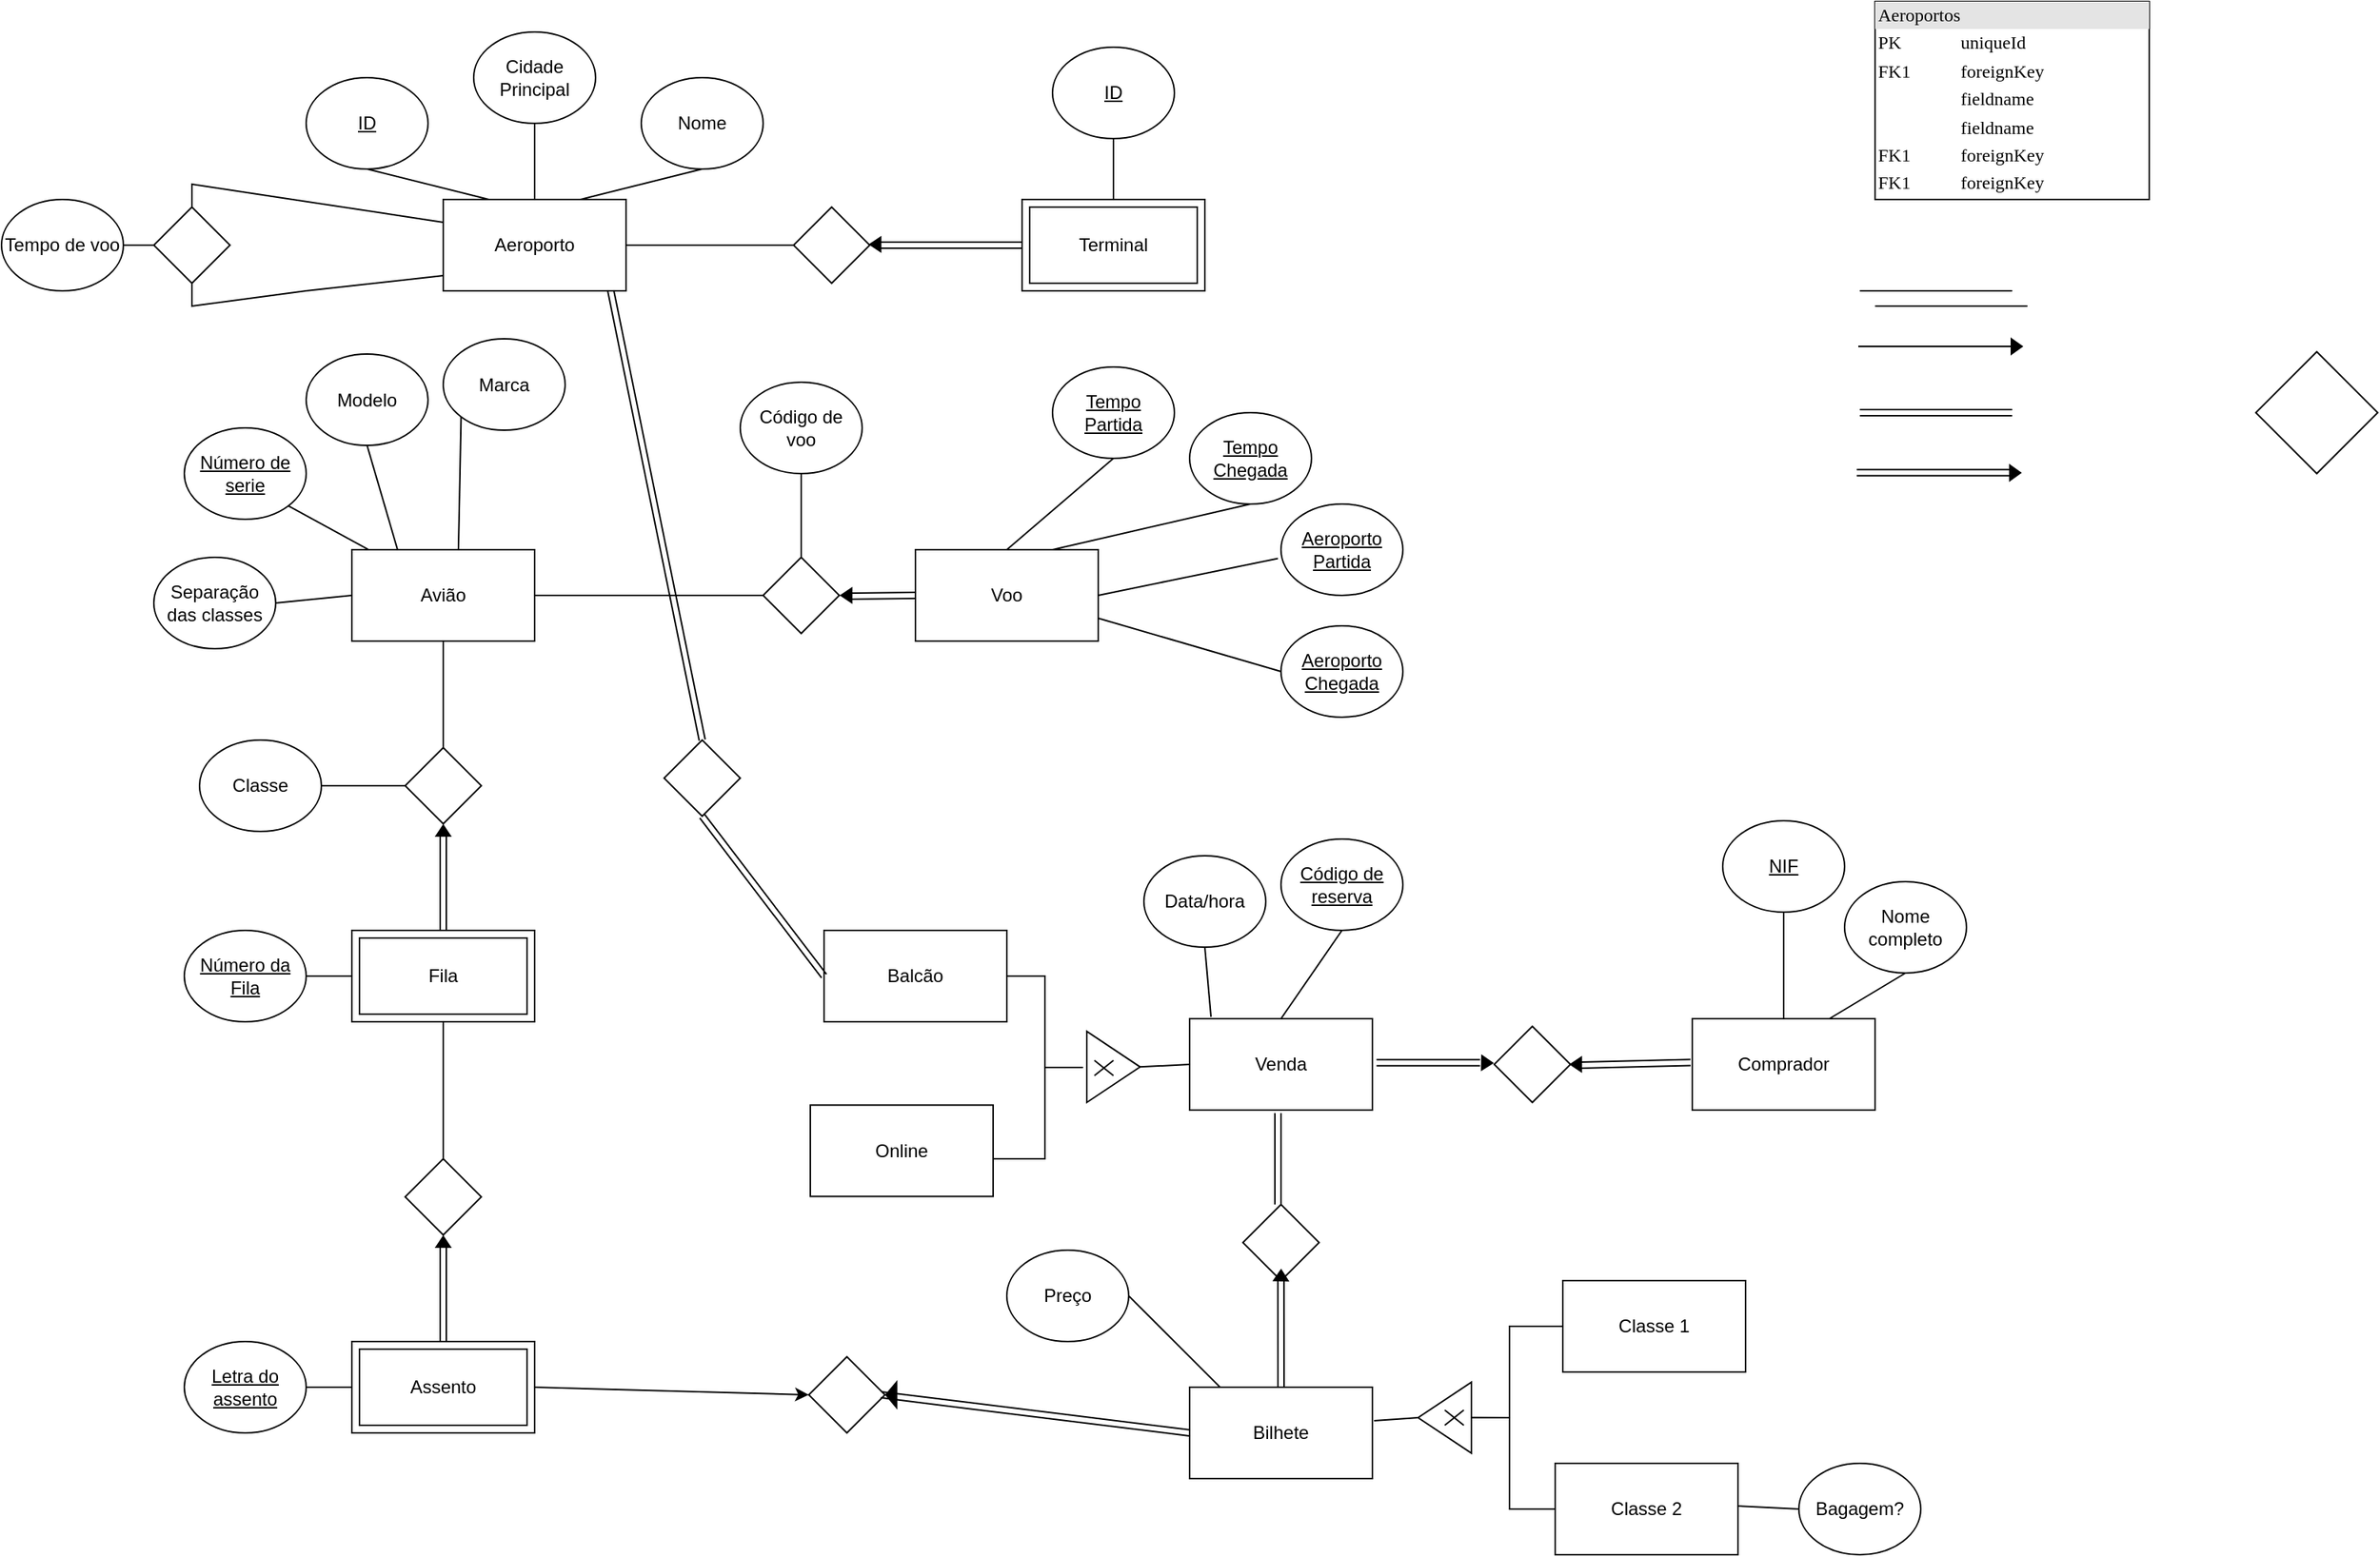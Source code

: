 <mxfile version="27.0.3">
  <diagram name="Page-1" id="2ca16b54-16f6-2749-3443-fa8db7711227">
    <mxGraphModel dx="1555" dy="247" grid="1" gridSize="10" guides="1" tooltips="1" connect="1" arrows="1" fold="1" page="1" pageScale="1" pageWidth="1100" pageHeight="850" background="none" math="0" shadow="0">
      <root>
        <mxCell id="0" />
        <mxCell id="1" parent="0" />
        <mxCell id="2ed32ef02a7f4228-2" value="&lt;div style=&quot;box-sizing: border-box; width: 100%; background: rgb(228, 228, 228); padding: 2px;&quot;&gt;Aeroportos&lt;/div&gt;&lt;table style=&quot;width: 100% ; font-size: 1em&quot; cellpadding=&quot;2&quot; cellspacing=&quot;0&quot;&gt;&lt;tbody&gt;&lt;tr&gt;&lt;td&gt;PK&lt;/td&gt;&lt;td&gt;uniqueId&lt;/td&gt;&lt;/tr&gt;&lt;tr&gt;&lt;td&gt;FK1&lt;/td&gt;&lt;td&gt;foreignKey&lt;/td&gt;&lt;/tr&gt;&lt;tr&gt;&lt;td&gt;&lt;/td&gt;&lt;td&gt;fieldname&lt;/td&gt;&lt;/tr&gt;&lt;tr&gt;&lt;td&gt;&lt;br&gt;&lt;/td&gt;&lt;td&gt;fieldname&lt;br&gt;&lt;/td&gt;&lt;/tr&gt;&lt;tr&gt;&lt;td&gt;FK1&lt;br&gt;&lt;/td&gt;&lt;td&gt;foreignKey&lt;br&gt;&lt;/td&gt;&lt;/tr&gt;&lt;tr&gt;&lt;td&gt;FK1&lt;br&gt;&lt;/td&gt;&lt;td&gt;foreignKey&lt;br&gt;&lt;/td&gt;&lt;/tr&gt;&lt;/tbody&gt;&lt;/table&gt;" style="verticalAlign=top;align=left;overflow=fill;html=1;rounded=0;shadow=0;comic=0;labelBackgroundColor=none;strokeWidth=1;fontFamily=Verdana;fontSize=12" parent="1" vertex="1">
          <mxGeometry x="1090" y="30" width="180" height="130" as="geometry" />
        </mxCell>
        <mxCell id="Xm3tBWq0qwTZGbFQvJrr-5" value="" style="endArrow=none;html=1;rounded=0;" parent="1" edge="1">
          <mxGeometry width="50" height="50" relative="1" as="geometry">
            <mxPoint x="1080" y="220" as="sourcePoint" />
            <mxPoint x="1180" y="220" as="targetPoint" />
          </mxGeometry>
        </mxCell>
        <mxCell id="Xm3tBWq0qwTZGbFQvJrr-7" value="" style="endArrow=classic;html=1;rounded=0;shape=link;" parent="1" edge="1">
          <mxGeometry width="50" height="50" relative="1" as="geometry">
            <mxPoint x="1080" y="300" as="sourcePoint" />
            <mxPoint x="1180" y="300" as="targetPoint" />
          </mxGeometry>
        </mxCell>
        <mxCell id="Xm3tBWq0qwTZGbFQvJrr-26" value="" style="group" parent="1" vertex="1" connectable="0">
          <mxGeometry x="1079" y="251.5" width="107.5" height="10" as="geometry" />
        </mxCell>
        <mxCell id="Xm3tBWq0qwTZGbFQvJrr-24" value="" style="endArrow=none;html=1;rounded=0;" parent="Xm3tBWq0qwTZGbFQvJrr-26" edge="1">
          <mxGeometry width="50" height="50" relative="1" as="geometry">
            <mxPoint y="4.94" as="sourcePoint" />
            <mxPoint x="100" y="4.94" as="targetPoint" />
          </mxGeometry>
        </mxCell>
        <mxCell id="Xm3tBWq0qwTZGbFQvJrr-25" value="" style="verticalLabelPosition=bottom;verticalAlign=top;html=1;shape=mxgraph.basic.acute_triangle;dx=0.5;rotation=90;fillColor=#000000;" parent="Xm3tBWq0qwTZGbFQvJrr-26" vertex="1">
          <mxGeometry x="99" y="1.5" width="10" height="7" as="geometry" />
        </mxCell>
        <mxCell id="Xm3tBWq0qwTZGbFQvJrr-27" value="" style="group" parent="1" vertex="1" connectable="0">
          <mxGeometry x="1078" y="334.5" width="107.5" height="10" as="geometry" />
        </mxCell>
        <mxCell id="Xm3tBWq0qwTZGbFQvJrr-9" value="" style="endArrow=classic;html=1;rounded=0;shape=link;" parent="Xm3tBWq0qwTZGbFQvJrr-27" edge="1">
          <mxGeometry width="50" height="50" relative="1" as="geometry">
            <mxPoint y="4.93" as="sourcePoint" />
            <mxPoint x="100" y="4.93" as="targetPoint" />
          </mxGeometry>
        </mxCell>
        <mxCell id="Xm3tBWq0qwTZGbFQvJrr-23" value="" style="verticalLabelPosition=bottom;verticalAlign=top;html=1;shape=mxgraph.basic.acute_triangle;dx=0.5;rotation=90;fillColor=#000000;" parent="Xm3tBWq0qwTZGbFQvJrr-27" vertex="1">
          <mxGeometry x="99" y="1.5" width="10" height="7" as="geometry" />
        </mxCell>
        <mxCell id="Xm3tBWq0qwTZGbFQvJrr-28" value="" style="rhombus;whiteSpace=wrap;html=1;strokeColor=default;align=center;verticalAlign=top;fontFamily=Helvetica;fontSize=12;fontColor=default;fillColor=#FFFFFF;" parent="1" vertex="1">
          <mxGeometry x="1340" y="260" width="80" height="80" as="geometry" />
        </mxCell>
        <mxCell id="Xm3tBWq0qwTZGbFQvJrr-31" value="" style="endArrow=none;html=1;rounded=0;" parent="1" edge="1">
          <mxGeometry width="50" height="50" relative="1" as="geometry">
            <mxPoint x="1090" y="230" as="sourcePoint" />
            <mxPoint x="1190" y="230" as="targetPoint" />
          </mxGeometry>
        </mxCell>
        <mxCell id="Xm3tBWq0qwTZGbFQvJrr-101" value="Aeroporto" style="rounded=0;whiteSpace=wrap;html=1;" parent="1" vertex="1">
          <mxGeometry x="150" y="160" width="120" height="60" as="geometry" />
        </mxCell>
        <mxCell id="Xm3tBWq0qwTZGbFQvJrr-102" value="&lt;u&gt;ID&lt;/u&gt;" style="ellipse;whiteSpace=wrap;html=1;" parent="1" vertex="1">
          <mxGeometry x="60" y="80" width="80" height="60" as="geometry" />
        </mxCell>
        <mxCell id="Xm3tBWq0qwTZGbFQvJrr-103" value="Cidade&lt;div&gt;Principal&lt;/div&gt;" style="ellipse;whiteSpace=wrap;html=1;" parent="1" vertex="1">
          <mxGeometry x="170" y="50" width="80" height="60" as="geometry" />
        </mxCell>
        <mxCell id="Xm3tBWq0qwTZGbFQvJrr-104" value="Nome" style="ellipse;whiteSpace=wrap;html=1;" parent="1" vertex="1">
          <mxGeometry x="280" y="80" width="80" height="60" as="geometry" />
        </mxCell>
        <mxCell id="Xm3tBWq0qwTZGbFQvJrr-105" value="" style="endArrow=none;html=1;rounded=0;entryX=0.25;entryY=0;entryDx=0;entryDy=0;exitX=0.5;exitY=1;exitDx=0;exitDy=0;" parent="1" source="Xm3tBWq0qwTZGbFQvJrr-102" target="Xm3tBWq0qwTZGbFQvJrr-101" edge="1">
          <mxGeometry width="50" height="50" relative="1" as="geometry">
            <mxPoint x="90" y="140" as="sourcePoint" />
            <mxPoint x="190" y="140" as="targetPoint" />
          </mxGeometry>
        </mxCell>
        <mxCell id="Xm3tBWq0qwTZGbFQvJrr-106" value="" style="endArrow=none;html=1;rounded=0;entryX=0.5;entryY=0;entryDx=0;entryDy=0;exitX=0.5;exitY=1;exitDx=0;exitDy=0;" parent="1" source="Xm3tBWq0qwTZGbFQvJrr-103" target="Xm3tBWq0qwTZGbFQvJrr-101" edge="1">
          <mxGeometry width="50" height="50" relative="1" as="geometry">
            <mxPoint x="160" y="130" as="sourcePoint" />
            <mxPoint x="260" y="130" as="targetPoint" />
          </mxGeometry>
        </mxCell>
        <mxCell id="Xm3tBWq0qwTZGbFQvJrr-107" value="" style="endArrow=none;html=1;rounded=0;entryX=0.5;entryY=1;entryDx=0;entryDy=0;exitX=0.75;exitY=0;exitDx=0;exitDy=0;" parent="1" source="Xm3tBWq0qwTZGbFQvJrr-101" target="Xm3tBWq0qwTZGbFQvJrr-104" edge="1">
          <mxGeometry width="50" height="50" relative="1" as="geometry">
            <mxPoint x="260" y="160" as="sourcePoint" />
            <mxPoint x="340" y="160" as="targetPoint" />
          </mxGeometry>
        </mxCell>
        <mxCell id="Xm3tBWq0qwTZGbFQvJrr-108" value="" style="rhombus;whiteSpace=wrap;html=1;strokeColor=default;align=center;verticalAlign=top;fontFamily=Helvetica;fontSize=12;fontColor=default;fillColor=#FFFFFF;" parent="1" vertex="1">
          <mxGeometry x="380" y="165" width="50" height="50" as="geometry" />
        </mxCell>
        <mxCell id="Xm3tBWq0qwTZGbFQvJrr-109" value="" style="endArrow=none;html=1;rounded=0;exitX=1;exitY=0.5;exitDx=0;exitDy=0;entryX=0;entryY=0.5;entryDx=0;entryDy=0;" parent="1" source="Xm3tBWq0qwTZGbFQvJrr-101" target="Xm3tBWq0qwTZGbFQvJrr-108" edge="1">
          <mxGeometry width="50" height="50" relative="1" as="geometry">
            <mxPoint x="270" y="189.66" as="sourcePoint" />
            <mxPoint x="370" y="189.66" as="targetPoint" />
          </mxGeometry>
        </mxCell>
        <mxCell id="Xm3tBWq0qwTZGbFQvJrr-110" value="" style="rounded=0;whiteSpace=wrap;html=1;" parent="1" vertex="1">
          <mxGeometry x="530" y="160" width="120" height="60" as="geometry" />
        </mxCell>
        <mxCell id="Xm3tBWq0qwTZGbFQvJrr-111" value="" style="group;strokeColor=none;rotation=-180;allowArrows=0;connectable=1;dashed=1;" parent="1" vertex="1" connectable="0">
          <mxGeometry x="430" y="185" width="100" height="10" as="geometry" />
        </mxCell>
        <mxCell id="Xm3tBWq0qwTZGbFQvJrr-112" value="" style="endArrow=classic;html=1;rounded=0;shape=link;exitX=0;exitY=0.5;exitDx=0;exitDy=0;" parent="Xm3tBWq0qwTZGbFQvJrr-111" source="Xm3tBWq0qwTZGbFQvJrr-110" edge="1">
          <mxGeometry width="50" height="50" relative="1" as="geometry">
            <mxPoint x="100" y="5" as="sourcePoint" />
            <mxPoint x="7" y="5" as="targetPoint" />
          </mxGeometry>
        </mxCell>
        <mxCell id="Xm3tBWq0qwTZGbFQvJrr-113" value="" style="verticalLabelPosition=bottom;verticalAlign=top;html=1;shape=mxgraph.basic.acute_triangle;dx=0.5;rotation=-90;fillColor=#000000;" parent="Xm3tBWq0qwTZGbFQvJrr-111" vertex="1">
          <mxGeometry x="-1" y="1" width="9.302" height="7" as="geometry" />
        </mxCell>
        <mxCell id="Xm3tBWq0qwTZGbFQvJrr-114" value="&lt;u&gt;ID&lt;/u&gt;" style="ellipse;whiteSpace=wrap;html=1;" parent="1" vertex="1">
          <mxGeometry x="550" y="60" width="80" height="60" as="geometry" />
        </mxCell>
        <mxCell id="Xm3tBWq0qwTZGbFQvJrr-115" value="" style="endArrow=none;html=1;rounded=0;entryX=0.5;entryY=0;entryDx=0;entryDy=0;exitX=0.5;exitY=1;exitDx=0;exitDy=0;" parent="1" source="Xm3tBWq0qwTZGbFQvJrr-114" target="Xm3tBWq0qwTZGbFQvJrr-110" edge="1">
          <mxGeometry width="50" height="50" relative="1" as="geometry">
            <mxPoint x="550" y="120" as="sourcePoint" />
            <mxPoint x="550" y="170" as="targetPoint" />
          </mxGeometry>
        </mxCell>
        <mxCell id="Xm3tBWq0qwTZGbFQvJrr-116" value="Avião" style="rounded=0;whiteSpace=wrap;html=1;" parent="1" vertex="1">
          <mxGeometry x="90" y="390" width="120" height="60" as="geometry" />
        </mxCell>
        <mxCell id="Xm3tBWq0qwTZGbFQvJrr-118" value="Modelo" style="ellipse;whiteSpace=wrap;html=1;" parent="1" vertex="1">
          <mxGeometry x="60" y="261.5" width="80" height="60" as="geometry" />
        </mxCell>
        <mxCell id="Xm3tBWq0qwTZGbFQvJrr-119" value="Marca" style="ellipse;whiteSpace=wrap;html=1;" parent="1" vertex="1">
          <mxGeometry x="150" y="251.5" width="80" height="60" as="geometry" />
        </mxCell>
        <mxCell id="Xm3tBWq0qwTZGbFQvJrr-120" value="&lt;u&gt;Número de serie&lt;/u&gt;" style="ellipse;whiteSpace=wrap;html=1;" parent="1" vertex="1">
          <mxGeometry x="-20" y="310" width="80" height="60" as="geometry" />
        </mxCell>
        <mxCell id="Xm3tBWq0qwTZGbFQvJrr-121" value="" style="endArrow=none;html=1;rounded=0;entryX=0.5;entryY=0;entryDx=0;entryDy=0;exitX=0.5;exitY=1;exitDx=0;exitDy=0;" parent="1" source="krPzvqMsLFsoxxaBYSxB-17" target="Xm3tBWq0qwTZGbFQvJrr-149" edge="1">
          <mxGeometry width="50" height="50" relative="1" as="geometry">
            <mxPoint x="110" y="320" as="sourcePoint" />
            <mxPoint x="149.17" y="360" as="targetPoint" />
          </mxGeometry>
        </mxCell>
        <mxCell id="Xm3tBWq0qwTZGbFQvJrr-122" value="" style="endArrow=none;html=1;rounded=0;entryX=0.25;entryY=0;entryDx=0;entryDy=0;exitX=0.5;exitY=1;exitDx=0;exitDy=0;" parent="1" source="Xm3tBWq0qwTZGbFQvJrr-118" target="Xm3tBWq0qwTZGbFQvJrr-116" edge="1">
          <mxGeometry width="50" height="50" relative="1" as="geometry">
            <mxPoint x="170" y="330" as="sourcePoint" />
            <mxPoint x="170" y="380" as="targetPoint" />
          </mxGeometry>
        </mxCell>
        <mxCell id="Xm3tBWq0qwTZGbFQvJrr-123" value="" style="endArrow=none;html=1;rounded=0;entryX=0.583;entryY=0;entryDx=0;entryDy=0;exitX=0;exitY=1;exitDx=0;exitDy=0;entryPerimeter=0;" parent="1" source="Xm3tBWq0qwTZGbFQvJrr-119" target="Xm3tBWq0qwTZGbFQvJrr-116" edge="1">
          <mxGeometry width="50" height="50" relative="1" as="geometry">
            <mxPoint x="230" y="370" as="sourcePoint" />
            <mxPoint x="230" y="420" as="targetPoint" />
          </mxGeometry>
        </mxCell>
        <mxCell id="Xm3tBWq0qwTZGbFQvJrr-124" value="" style="endArrow=none;html=1;rounded=0;entryX=0.089;entryY=-0.004;entryDx=0;entryDy=0;exitX=1;exitY=1;exitDx=0;exitDy=0;entryPerimeter=0;" parent="1" source="Xm3tBWq0qwTZGbFQvJrr-120" target="Xm3tBWq0qwTZGbFQvJrr-116" edge="1">
          <mxGeometry width="50" height="50" relative="1" as="geometry">
            <mxPoint x="160" y="340" as="sourcePoint" />
            <mxPoint x="160" y="390" as="targetPoint" />
          </mxGeometry>
        </mxCell>
        <mxCell id="Xm3tBWq0qwTZGbFQvJrr-125" value="" style="endArrow=none;html=1;rounded=0;exitX=0.5;exitY=1;exitDx=0;exitDy=0;entryX=0.5;entryY=0;entryDx=0;entryDy=0;" parent="1" source="Xm3tBWq0qwTZGbFQvJrr-116" target="Xm3tBWq0qwTZGbFQvJrr-126" edge="1">
          <mxGeometry width="50" height="50" relative="1" as="geometry">
            <mxPoint x="130" y="500" as="sourcePoint" />
            <mxPoint x="150" y="520" as="targetPoint" />
          </mxGeometry>
        </mxCell>
        <mxCell id="Xm3tBWq0qwTZGbFQvJrr-126" value="" style="rhombus;whiteSpace=wrap;html=1;strokeColor=default;align=center;verticalAlign=top;fontFamily=Helvetica;fontSize=12;fontColor=default;fillColor=#FFFFFF;" parent="1" vertex="1">
          <mxGeometry x="125" y="520" width="50" height="50" as="geometry" />
        </mxCell>
        <mxCell id="Xm3tBWq0qwTZGbFQvJrr-127" value="" style="group;strokeColor=none;rotation=-90;allowArrows=0;connectable=1;dashed=1;" parent="1" vertex="1" connectable="0">
          <mxGeometry x="100" y="616" width="100" height="10" as="geometry" />
        </mxCell>
        <mxCell id="Xm3tBWq0qwTZGbFQvJrr-128" value="" style="endArrow=classic;html=1;rounded=0;shape=link;exitX=0.5;exitY=0;exitDx=0;exitDy=0;" parent="Xm3tBWq0qwTZGbFQvJrr-127" source="Xm3tBWq0qwTZGbFQvJrr-131" edge="1">
          <mxGeometry width="50" height="50" relative="1" as="geometry">
            <mxPoint x="50.0" y="55" as="sourcePoint" />
            <mxPoint x="50.0" y="-38" as="targetPoint" />
          </mxGeometry>
        </mxCell>
        <mxCell id="Xm3tBWq0qwTZGbFQvJrr-129" value="" style="verticalLabelPosition=bottom;verticalAlign=top;html=1;shape=mxgraph.basic.acute_triangle;dx=0.5;rotation=0;fillColor=#000000;" parent="Xm3tBWq0qwTZGbFQvJrr-127" vertex="1">
          <mxGeometry x="45.35" y="-45" width="9.302" height="7" as="geometry" />
        </mxCell>
        <mxCell id="Xm3tBWq0qwTZGbFQvJrr-130" value="" style="group" parent="1" vertex="1" connectable="0">
          <mxGeometry x="90" y="640" width="120" height="60" as="geometry" />
        </mxCell>
        <mxCell id="Xm3tBWq0qwTZGbFQvJrr-131" value="" style="rounded=0;whiteSpace=wrap;html=1;" parent="Xm3tBWq0qwTZGbFQvJrr-130" vertex="1">
          <mxGeometry width="120" height="60" as="geometry" />
        </mxCell>
        <mxCell id="Xm3tBWq0qwTZGbFQvJrr-132" value="Fila" style="rounded=0;whiteSpace=wrap;html=1;" parent="Xm3tBWq0qwTZGbFQvJrr-130" vertex="1">
          <mxGeometry x="5" y="5" width="110" height="50" as="geometry" />
        </mxCell>
        <mxCell id="Xm3tBWq0qwTZGbFQvJrr-133" value="" style="rhombus;whiteSpace=wrap;html=1;strokeColor=default;align=center;verticalAlign=top;fontFamily=Helvetica;fontSize=12;fontColor=default;fillColor=#FFFFFF;" parent="1" vertex="1">
          <mxGeometry x="125" y="790" width="50" height="50" as="geometry" />
        </mxCell>
        <mxCell id="Xm3tBWq0qwTZGbFQvJrr-134" value="" style="group;strokeColor=none;rotation=-90;allowArrows=0;connectable=1;dashed=1;" parent="1" vertex="1" connectable="0">
          <mxGeometry x="100" y="886" width="100" height="10" as="geometry" />
        </mxCell>
        <mxCell id="Xm3tBWq0qwTZGbFQvJrr-135" value="" style="endArrow=classic;html=1;rounded=0;shape=link;exitX=0.5;exitY=0;exitDx=0;exitDy=0;" parent="Xm3tBWq0qwTZGbFQvJrr-134" source="Xm3tBWq0qwTZGbFQvJrr-138" edge="1">
          <mxGeometry width="50" height="50" relative="1" as="geometry">
            <mxPoint x="50.0" y="55" as="sourcePoint" />
            <mxPoint x="50.0" y="-38" as="targetPoint" />
          </mxGeometry>
        </mxCell>
        <mxCell id="Xm3tBWq0qwTZGbFQvJrr-136" value="" style="verticalLabelPosition=bottom;verticalAlign=top;html=1;shape=mxgraph.basic.acute_triangle;dx=0.5;rotation=0;fillColor=#000000;" parent="Xm3tBWq0qwTZGbFQvJrr-134" vertex="1">
          <mxGeometry x="45.35" y="-45" width="9.302" height="7" as="geometry" />
        </mxCell>
        <mxCell id="Xm3tBWq0qwTZGbFQvJrr-137" value="" style="group" parent="1" vertex="1" connectable="0">
          <mxGeometry x="90" y="910" width="120" height="60" as="geometry" />
        </mxCell>
        <mxCell id="Xm3tBWq0qwTZGbFQvJrr-138" value="" style="rounded=0;whiteSpace=wrap;html=1;" parent="Xm3tBWq0qwTZGbFQvJrr-137" vertex="1">
          <mxGeometry width="120" height="60" as="geometry" />
        </mxCell>
        <mxCell id="Xm3tBWq0qwTZGbFQvJrr-139" value="Assento" style="rounded=0;whiteSpace=wrap;html=1;" parent="Xm3tBWq0qwTZGbFQvJrr-137" vertex="1">
          <mxGeometry x="5" y="5" width="110" height="50" as="geometry" />
        </mxCell>
        <mxCell id="Xm3tBWq0qwTZGbFQvJrr-140" value="" style="endArrow=none;html=1;rounded=0;exitX=0.5;exitY=1;exitDx=0;exitDy=0;entryX=0.5;entryY=0;entryDx=0;entryDy=0;" parent="1" source="Xm3tBWq0qwTZGbFQvJrr-131" target="Xm3tBWq0qwTZGbFQvJrr-133" edge="1">
          <mxGeometry width="50" height="50" relative="1" as="geometry">
            <mxPoint x="130" y="710" as="sourcePoint" />
            <mxPoint x="130" y="780" as="targetPoint" />
          </mxGeometry>
        </mxCell>
        <mxCell id="Xm3tBWq0qwTZGbFQvJrr-149" value="" style="rhombus;whiteSpace=wrap;html=1;strokeColor=default;align=center;verticalAlign=top;fontFamily=Helvetica;fontSize=12;fontColor=default;fillColor=#FFFFFF;" parent="1" vertex="1">
          <mxGeometry x="360" y="395" width="50" height="50" as="geometry" />
        </mxCell>
        <mxCell id="Xm3tBWq0qwTZGbFQvJrr-150" value="" style="endArrow=none;html=1;rounded=0;exitX=1;exitY=0.5;exitDx=0;exitDy=0;entryX=0;entryY=0.5;entryDx=0;entryDy=0;" parent="1" source="Xm3tBWq0qwTZGbFQvJrr-116" target="Xm3tBWq0qwTZGbFQvJrr-149" edge="1">
          <mxGeometry width="50" height="50" relative="1" as="geometry">
            <mxPoint x="220" y="450" as="sourcePoint" />
            <mxPoint x="330" y="450" as="targetPoint" />
          </mxGeometry>
        </mxCell>
        <mxCell id="Xm3tBWq0qwTZGbFQvJrr-151" value="" style="group;strokeColor=none;rotation=-180;allowArrows=0;connectable=1;dashed=1;" parent="1" vertex="1" connectable="0">
          <mxGeometry x="411" y="415.5" width="100" height="10" as="geometry" />
        </mxCell>
        <mxCell id="Xm3tBWq0qwTZGbFQvJrr-152" value="" style="endArrow=classic;html=1;rounded=0;shape=link;exitX=0;exitY=0.5;exitDx=0;exitDy=0;" parent="Xm3tBWq0qwTZGbFQvJrr-151" source="Xm3tBWq0qwTZGbFQvJrr-155" edge="1">
          <mxGeometry width="50" height="50" relative="1" as="geometry">
            <mxPoint x="100" y="5" as="sourcePoint" />
            <mxPoint x="7" y="5" as="targetPoint" />
          </mxGeometry>
        </mxCell>
        <mxCell id="Xm3tBWq0qwTZGbFQvJrr-153" value="" style="verticalLabelPosition=bottom;verticalAlign=top;html=1;shape=mxgraph.basic.acute_triangle;dx=0.5;rotation=-90;fillColor=#000000;" parent="Xm3tBWq0qwTZGbFQvJrr-151" vertex="1">
          <mxGeometry x="-1" y="1" width="9.302" height="7" as="geometry" />
        </mxCell>
        <mxCell id="Xm3tBWq0qwTZGbFQvJrr-154" value="" style="group" parent="1" vertex="1" connectable="0">
          <mxGeometry x="460" y="390" width="120" height="60" as="geometry" />
        </mxCell>
        <mxCell id="Xm3tBWq0qwTZGbFQvJrr-155" value="Voo" style="rounded=0;whiteSpace=wrap;html=1;" parent="Xm3tBWq0qwTZGbFQvJrr-154" vertex="1">
          <mxGeometry width="120" height="60" as="geometry" />
        </mxCell>
        <mxCell id="Xm3tBWq0qwTZGbFQvJrr-157" value="&lt;u&gt;Tempo&lt;/u&gt;&lt;div&gt;&lt;u&gt;Partida&lt;/u&gt;&lt;/div&gt;" style="ellipse;whiteSpace=wrap;html=1;" parent="1" vertex="1">
          <mxGeometry x="550" y="270" width="80" height="60" as="geometry" />
        </mxCell>
        <mxCell id="Xm3tBWq0qwTZGbFQvJrr-158" value="&lt;u&gt;Tempo&lt;/u&gt;&lt;div&gt;&lt;u&gt;Chegada&lt;/u&gt;&lt;/div&gt;" style="ellipse;whiteSpace=wrap;html=1;" parent="1" vertex="1">
          <mxGeometry x="640" y="300" width="80" height="60" as="geometry" />
        </mxCell>
        <mxCell id="Xm3tBWq0qwTZGbFQvJrr-160" value="" style="endArrow=none;html=1;rounded=0;entryX=0.5;entryY=1;entryDx=0;entryDy=0;exitX=0.5;exitY=0;exitDx=0;exitDy=0;" parent="1" source="Xm3tBWq0qwTZGbFQvJrr-155" target="Xm3tBWq0qwTZGbFQvJrr-157" edge="1">
          <mxGeometry width="50" height="50" relative="1" as="geometry">
            <mxPoint x="540" y="370" as="sourcePoint" />
            <mxPoint x="620" y="350" as="targetPoint" />
          </mxGeometry>
        </mxCell>
        <mxCell id="Xm3tBWq0qwTZGbFQvJrr-161" value="" style="endArrow=none;html=1;rounded=0;entryX=0.5;entryY=1;entryDx=0;entryDy=0;exitX=0.75;exitY=0;exitDx=0;exitDy=0;" parent="1" source="Xm3tBWq0qwTZGbFQvJrr-155" target="Xm3tBWq0qwTZGbFQvJrr-158" edge="1">
          <mxGeometry width="50" height="50" relative="1" as="geometry">
            <mxPoint x="670" y="425.5" as="sourcePoint" />
            <mxPoint x="670" y="365.5" as="targetPoint" />
          </mxGeometry>
        </mxCell>
        <mxCell id="krPzvqMsLFsoxxaBYSxB-1" value="&lt;u&gt;Número da Fila&lt;/u&gt;" style="ellipse;whiteSpace=wrap;html=1;" vertex="1" parent="1">
          <mxGeometry x="-20" y="640" width="80" height="60" as="geometry" />
        </mxCell>
        <mxCell id="krPzvqMsLFsoxxaBYSxB-3" value="" style="endArrow=none;html=1;rounded=0;exitX=1;exitY=0.5;exitDx=0;exitDy=0;entryX=0;entryY=0.5;entryDx=0;entryDy=0;" edge="1" parent="1" source="krPzvqMsLFsoxxaBYSxB-1" target="Xm3tBWq0qwTZGbFQvJrr-131">
          <mxGeometry width="50" height="50" relative="1" as="geometry">
            <mxPoint x="300" y="500" as="sourcePoint" />
            <mxPoint x="350" y="450" as="targetPoint" />
          </mxGeometry>
        </mxCell>
        <mxCell id="krPzvqMsLFsoxxaBYSxB-4" value="&lt;u&gt;Letra do assento&lt;/u&gt;" style="ellipse;whiteSpace=wrap;html=1;" vertex="1" parent="1">
          <mxGeometry x="-20" y="910" width="80" height="60" as="geometry" />
        </mxCell>
        <mxCell id="krPzvqMsLFsoxxaBYSxB-5" value="" style="endArrow=none;html=1;rounded=0;exitX=1;exitY=0.5;exitDx=0;exitDy=0;entryX=0;entryY=0.5;entryDx=0;entryDy=0;" edge="1" parent="1" source="krPzvqMsLFsoxxaBYSxB-4">
          <mxGeometry width="50" height="50" relative="1" as="geometry">
            <mxPoint x="300" y="770" as="sourcePoint" />
            <mxPoint x="90" y="940" as="targetPoint" />
          </mxGeometry>
        </mxCell>
        <mxCell id="krPzvqMsLFsoxxaBYSxB-6" value="&lt;u&gt;Aeroporto Chegada&lt;/u&gt;" style="ellipse;whiteSpace=wrap;html=1;" vertex="1" parent="1">
          <mxGeometry x="700" y="440" width="80" height="60" as="geometry" />
        </mxCell>
        <mxCell id="krPzvqMsLFsoxxaBYSxB-7" value="&lt;u&gt;Aeroporto Partida&lt;/u&gt;" style="ellipse;whiteSpace=wrap;html=1;" vertex="1" parent="1">
          <mxGeometry x="700" y="360" width="80" height="60" as="geometry" />
        </mxCell>
        <mxCell id="krPzvqMsLFsoxxaBYSxB-8" value="" style="endArrow=none;html=1;rounded=0;entryX=0;entryY=0.5;entryDx=0;entryDy=0;exitX=1;exitY=0.75;exitDx=0;exitDy=0;" edge="1" parent="1" target="krPzvqMsLFsoxxaBYSxB-6" source="Xm3tBWq0qwTZGbFQvJrr-155">
          <mxGeometry width="50" height="50" relative="1" as="geometry">
            <mxPoint x="551" y="605" as="sourcePoint" />
            <mxPoint x="581" y="565" as="targetPoint" />
          </mxGeometry>
        </mxCell>
        <mxCell id="krPzvqMsLFsoxxaBYSxB-9" value="" style="endArrow=none;html=1;rounded=0;entryX=-0.025;entryY=0.595;entryDx=0;entryDy=0;exitX=1;exitY=0.5;exitDx=0;exitDy=0;entryPerimeter=0;" edge="1" parent="1" target="krPzvqMsLFsoxxaBYSxB-7" source="Xm3tBWq0qwTZGbFQvJrr-155">
          <mxGeometry width="50" height="50" relative="1" as="geometry">
            <mxPoint x="581" y="605" as="sourcePoint" />
            <mxPoint x="631" y="580.5" as="targetPoint" />
          </mxGeometry>
        </mxCell>
        <mxCell id="krPzvqMsLFsoxxaBYSxB-10" value="" style="rhombus;whiteSpace=wrap;html=1;strokeColor=default;align=center;verticalAlign=top;fontFamily=Helvetica;fontSize=12;fontColor=default;fillColor=#FFFFFF;" vertex="1" parent="1">
          <mxGeometry x="-40" y="165" width="50" height="50" as="geometry" />
        </mxCell>
        <mxCell id="krPzvqMsLFsoxxaBYSxB-12" value="" style="endArrow=none;html=1;rounded=0;exitX=0.5;exitY=1;exitDx=0;exitDy=0;" edge="1" parent="1" source="krPzvqMsLFsoxxaBYSxB-10">
          <mxGeometry width="50" height="50" relative="1" as="geometry">
            <mxPoint x="220" y="310" as="sourcePoint" />
            <mxPoint x="150" y="210" as="targetPoint" />
            <Array as="points">
              <mxPoint x="-15" y="230" />
              <mxPoint x="60" y="220" />
            </Array>
          </mxGeometry>
        </mxCell>
        <mxCell id="krPzvqMsLFsoxxaBYSxB-13" value="" style="endArrow=none;html=1;rounded=0;exitX=0.5;exitY=0;exitDx=0;exitDy=0;entryX=0;entryY=0.25;entryDx=0;entryDy=0;" edge="1" parent="1" source="krPzvqMsLFsoxxaBYSxB-10" target="Xm3tBWq0qwTZGbFQvJrr-101">
          <mxGeometry width="50" height="50" relative="1" as="geometry">
            <mxPoint x="220" y="310" as="sourcePoint" />
            <mxPoint x="270" y="260" as="targetPoint" />
            <Array as="points">
              <mxPoint x="-15" y="150" />
            </Array>
          </mxGeometry>
        </mxCell>
        <mxCell id="krPzvqMsLFsoxxaBYSxB-14" value="" style="endArrow=none;html=1;rounded=0;entryX=0;entryY=0.5;entryDx=0;entryDy=0;" edge="1" parent="1" target="krPzvqMsLFsoxxaBYSxB-10">
          <mxGeometry width="50" height="50" relative="1" as="geometry">
            <mxPoint x="-60" y="190" as="sourcePoint" />
            <mxPoint x="270" y="260" as="targetPoint" />
          </mxGeometry>
        </mxCell>
        <mxCell id="krPzvqMsLFsoxxaBYSxB-15" value="Tempo de voo" style="ellipse;whiteSpace=wrap;html=1;" vertex="1" parent="1">
          <mxGeometry x="-140" y="160" width="80" height="60" as="geometry" />
        </mxCell>
        <mxCell id="krPzvqMsLFsoxxaBYSxB-16" value="Terminal" style="rounded=0;whiteSpace=wrap;html=1;" vertex="1" parent="1">
          <mxGeometry x="535" y="165" width="110" height="50" as="geometry" />
        </mxCell>
        <mxCell id="krPzvqMsLFsoxxaBYSxB-17" value="Código de&lt;div&gt;voo&lt;/div&gt;" style="ellipse;whiteSpace=wrap;html=1;" vertex="1" parent="1">
          <mxGeometry x="345" y="280" width="80" height="60" as="geometry" />
        </mxCell>
        <mxCell id="krPzvqMsLFsoxxaBYSxB-19" value="" style="group" vertex="1" connectable="0" parent="1">
          <mxGeometry x="640" y="698" width="120" height="60" as="geometry" />
        </mxCell>
        <mxCell id="krPzvqMsLFsoxxaBYSxB-20" value="Venda" style="rounded=0;whiteSpace=wrap;html=1;" vertex="1" parent="krPzvqMsLFsoxxaBYSxB-19">
          <mxGeometry width="120" height="60" as="geometry" />
        </mxCell>
        <mxCell id="krPzvqMsLFsoxxaBYSxB-22" value="&lt;u&gt;Código de reserva&lt;/u&gt;" style="ellipse;whiteSpace=wrap;html=1;" vertex="1" parent="1">
          <mxGeometry x="700" y="580" width="80" height="60" as="geometry" />
        </mxCell>
        <mxCell id="krPzvqMsLFsoxxaBYSxB-23" value="Data/hora" style="ellipse;whiteSpace=wrap;html=1;" vertex="1" parent="1">
          <mxGeometry x="610" y="591" width="80" height="60" as="geometry" />
        </mxCell>
        <mxCell id="krPzvqMsLFsoxxaBYSxB-24" value="" style="endArrow=none;html=1;rounded=0;entryX=0.5;entryY=1;entryDx=0;entryDy=0;exitX=0.5;exitY=0;exitDx=0;exitDy=0;" edge="1" parent="1" source="krPzvqMsLFsoxxaBYSxB-20" target="krPzvqMsLFsoxxaBYSxB-22">
          <mxGeometry width="50" height="50" relative="1" as="geometry">
            <mxPoint x="650" y="678" as="sourcePoint" />
            <mxPoint x="730" y="658" as="targetPoint" />
          </mxGeometry>
        </mxCell>
        <mxCell id="krPzvqMsLFsoxxaBYSxB-25" value="" style="endArrow=none;html=1;rounded=0;entryX=0.5;entryY=1;entryDx=0;entryDy=0;exitX=0.117;exitY=-0.02;exitDx=0;exitDy=0;exitPerimeter=0;" edge="1" parent="1" source="krPzvqMsLFsoxxaBYSxB-20" target="krPzvqMsLFsoxxaBYSxB-23">
          <mxGeometry width="50" height="50" relative="1" as="geometry">
            <mxPoint x="780" y="733.5" as="sourcePoint" />
            <mxPoint x="780" y="673.5" as="targetPoint" />
          </mxGeometry>
        </mxCell>
        <mxCell id="krPzvqMsLFsoxxaBYSxB-40" value="" style="group" vertex="1" connectable="0" parent="1">
          <mxGeometry x="970" y="698" width="120" height="60" as="geometry" />
        </mxCell>
        <mxCell id="krPzvqMsLFsoxxaBYSxB-41" value="Comprador" style="rounded=0;whiteSpace=wrap;html=1;" vertex="1" parent="krPzvqMsLFsoxxaBYSxB-40">
          <mxGeometry width="120" height="60" as="geometry" />
        </mxCell>
        <mxCell id="krPzvqMsLFsoxxaBYSxB-42" value="&lt;u&gt;NIF&lt;/u&gt;" style="ellipse;whiteSpace=wrap;html=1;" vertex="1" parent="1">
          <mxGeometry x="990" y="568" width="80" height="60" as="geometry" />
        </mxCell>
        <mxCell id="krPzvqMsLFsoxxaBYSxB-43" value="Nome completo" style="ellipse;whiteSpace=wrap;html=1;" vertex="1" parent="1">
          <mxGeometry x="1070" y="608" width="80" height="60" as="geometry" />
        </mxCell>
        <mxCell id="krPzvqMsLFsoxxaBYSxB-44" value="" style="endArrow=none;html=1;rounded=0;entryX=0.5;entryY=1;entryDx=0;entryDy=0;exitX=0.5;exitY=0;exitDx=0;exitDy=0;" edge="1" parent="1" source="krPzvqMsLFsoxxaBYSxB-41" target="krPzvqMsLFsoxxaBYSxB-42">
          <mxGeometry width="50" height="50" relative="1" as="geometry">
            <mxPoint x="960" y="678" as="sourcePoint" />
            <mxPoint x="1040" y="658" as="targetPoint" />
          </mxGeometry>
        </mxCell>
        <mxCell id="krPzvqMsLFsoxxaBYSxB-45" value="" style="endArrow=none;html=1;rounded=0;entryX=0.5;entryY=1;entryDx=0;entryDy=0;exitX=0.75;exitY=0;exitDx=0;exitDy=0;" edge="1" parent="1" source="krPzvqMsLFsoxxaBYSxB-41" target="krPzvqMsLFsoxxaBYSxB-43">
          <mxGeometry width="50" height="50" relative="1" as="geometry">
            <mxPoint x="1090" y="733.5" as="sourcePoint" />
            <mxPoint x="1090" y="673.5" as="targetPoint" />
          </mxGeometry>
        </mxCell>
        <mxCell id="krPzvqMsLFsoxxaBYSxB-46" value="" style="rhombus;whiteSpace=wrap;html=1;strokeColor=default;align=center;verticalAlign=top;fontFamily=Helvetica;fontSize=12;fontColor=default;fillColor=#FFFFFF;" vertex="1" parent="1">
          <mxGeometry x="840" y="703" width="50" height="50" as="geometry" />
        </mxCell>
        <mxCell id="krPzvqMsLFsoxxaBYSxB-48" value="" style="group;strokeColor=none;rotation=-180;allowArrows=0;connectable=1;dashed=1;" vertex="1" connectable="0" parent="1">
          <mxGeometry x="890" y="723.5" width="100" height="10" as="geometry" />
        </mxCell>
        <mxCell id="krPzvqMsLFsoxxaBYSxB-49" value="" style="endArrow=classic;html=1;rounded=0;shape=link;exitX=0.211;exitY=0.674;exitDx=0;exitDy=0;exitPerimeter=0;" edge="1" parent="krPzvqMsLFsoxxaBYSxB-48" source="krPzvqMsLFsoxxaBYSxB-48">
          <mxGeometry width="50" height="50" relative="1" as="geometry">
            <mxPoint x="80" y="6.5" as="sourcePoint" />
            <mxPoint x="7" y="5" as="targetPoint" />
          </mxGeometry>
        </mxCell>
        <mxCell id="krPzvqMsLFsoxxaBYSxB-50" value="" style="verticalLabelPosition=bottom;verticalAlign=top;html=1;shape=mxgraph.basic.acute_triangle;dx=0.5;rotation=-90;fillColor=#000000;" vertex="1" parent="krPzvqMsLFsoxxaBYSxB-48">
          <mxGeometry x="-1" y="1" width="9.302" height="7" as="geometry" />
        </mxCell>
        <mxCell id="krPzvqMsLFsoxxaBYSxB-51" value="" style="endArrow=classic;html=1;rounded=0;shape=link;" edge="1" parent="1">
          <mxGeometry width="50" height="50" relative="1" as="geometry">
            <mxPoint x="762.7" y="726.86" as="sourcePoint" />
            <mxPoint x="830.7" y="726.86" as="targetPoint" />
          </mxGeometry>
        </mxCell>
        <mxCell id="krPzvqMsLFsoxxaBYSxB-52" value="" style="verticalLabelPosition=bottom;verticalAlign=top;html=1;shape=mxgraph.basic.acute_triangle;dx=0.5;rotation=91;fillColor=#000000;" vertex="1" parent="1">
          <mxGeometry x="830.7" y="723.5" width="9.302" height="7" as="geometry" />
        </mxCell>
        <mxCell id="krPzvqMsLFsoxxaBYSxB-53" value="" style="group" vertex="1" connectable="0" parent="1">
          <mxGeometry x="640" y="940" width="120" height="60" as="geometry" />
        </mxCell>
        <mxCell id="krPzvqMsLFsoxxaBYSxB-54" value="Bilhete" style="rounded=0;whiteSpace=wrap;html=1;" vertex="1" parent="krPzvqMsLFsoxxaBYSxB-53">
          <mxGeometry width="120" height="60" as="geometry" />
        </mxCell>
        <mxCell id="krPzvqMsLFsoxxaBYSxB-56" value="Preço" style="ellipse;whiteSpace=wrap;html=1;" vertex="1" parent="1">
          <mxGeometry x="520" y="850" width="80" height="60" as="geometry" />
        </mxCell>
        <mxCell id="krPzvqMsLFsoxxaBYSxB-59" value="" style="endArrow=none;html=1;rounded=0;entryX=1;entryY=0.5;entryDx=0;entryDy=0;exitX=0;exitY=0.5;exitDx=0;exitDy=0;" edge="1" parent="1" target="krPzvqMsLFsoxxaBYSxB-56">
          <mxGeometry width="50" height="50" relative="1" as="geometry">
            <mxPoint x="660" y="940" as="sourcePoint" />
            <mxPoint x="622.0" y="856.36" as="targetPoint" />
          </mxGeometry>
        </mxCell>
        <mxCell id="krPzvqMsLFsoxxaBYSxB-60" value="" style="rhombus;whiteSpace=wrap;html=1;strokeColor=default;align=center;verticalAlign=top;fontFamily=Helvetica;fontSize=12;fontColor=default;fillColor=#FFFFFF;" vertex="1" parent="1">
          <mxGeometry x="675" y="820" width="50" height="50" as="geometry" />
        </mxCell>
        <mxCell id="krPzvqMsLFsoxxaBYSxB-64" value="" style="group;direction=west;rotation=90;" vertex="1" connectable="0" parent="1">
          <mxGeometry x="660" y="779.998" width="76.232" height="9.423" as="geometry" />
        </mxCell>
        <mxCell id="krPzvqMsLFsoxxaBYSxB-62" value="" style="endArrow=classic;html=1;rounded=0;shape=link;" edge="1" parent="krPzvqMsLFsoxxaBYSxB-64">
          <mxGeometry width="50" height="50" relative="1" as="geometry">
            <mxPoint x="38" y="-19.998" as="sourcePoint" />
            <mxPoint x="38" y="40.002" as="targetPoint" />
          </mxGeometry>
        </mxCell>
        <mxCell id="krPzvqMsLFsoxxaBYSxB-65" value="" style="endArrow=classic;html=1;rounded=0;shape=link;entryX=0.5;entryY=1;entryDx=0;entryDy=0;" edge="1" parent="1" source="krPzvqMsLFsoxxaBYSxB-92" target="krPzvqMsLFsoxxaBYSxB-60">
          <mxGeometry width="50" height="50" relative="1" as="geometry">
            <mxPoint x="700" y="940" as="sourcePoint" />
            <mxPoint x="840" y="890.76" as="targetPoint" />
          </mxGeometry>
        </mxCell>
        <mxCell id="krPzvqMsLFsoxxaBYSxB-66" value="" style="group;direction=east;" vertex="1" connectable="0" parent="1">
          <mxGeometry x="790" y="936.66" width="35" height="46.67" as="geometry" />
        </mxCell>
        <mxCell id="krPzvqMsLFsoxxaBYSxB-67" value="" style="triangle;whiteSpace=wrap;html=1;rotation=-180;" vertex="1" parent="krPzvqMsLFsoxxaBYSxB-66">
          <mxGeometry y="-1.137e-13" width="35" height="46.67" as="geometry" />
        </mxCell>
        <mxCell id="krPzvqMsLFsoxxaBYSxB-68" value="" style="shape=mxgraph.sysml.x;" vertex="1" parent="krPzvqMsLFsoxxaBYSxB-66">
          <mxGeometry x="17.5" y="18.34" width="12.5" height="10" as="geometry" />
        </mxCell>
        <mxCell id="krPzvqMsLFsoxxaBYSxB-70" value="Classe 1" style="rounded=0;whiteSpace=wrap;html=1;direction=east;" vertex="1" parent="1">
          <mxGeometry x="885" y="870" width="120" height="60" as="geometry" />
        </mxCell>
        <mxCell id="krPzvqMsLFsoxxaBYSxB-71" value="Classe 2" style="rounded=0;whiteSpace=wrap;html=1;direction=east;" vertex="1" parent="1">
          <mxGeometry x="880" y="990" width="120" height="60" as="geometry" />
        </mxCell>
        <mxCell id="krPzvqMsLFsoxxaBYSxB-72" value="" style="endArrow=none;html=1;rounded=0;exitX=0;exitY=0.5;exitDx=0;exitDy=0;entryX=0;entryY=0.5;entryDx=0;entryDy=0;" edge="1" parent="1" target="krPzvqMsLFsoxxaBYSxB-70">
          <mxGeometry width="50" height="50" relative="1" as="geometry">
            <mxPoint x="825" y="959.83" as="sourcePoint" />
            <mxPoint x="850" y="860" as="targetPoint" />
            <Array as="points">
              <mxPoint x="850" y="960" />
              <mxPoint x="850" y="900" />
            </Array>
          </mxGeometry>
        </mxCell>
        <mxCell id="krPzvqMsLFsoxxaBYSxB-73" value="" style="endArrow=none;html=1;rounded=0;entryX=0;entryY=0.5;entryDx=0;entryDy=0;exitX=0;exitY=0.5;exitDx=0;exitDy=0;" edge="1" parent="1" source="krPzvqMsLFsoxxaBYSxB-67" target="krPzvqMsLFsoxxaBYSxB-71">
          <mxGeometry width="50" height="50" relative="1" as="geometry">
            <mxPoint x="825" y="960" as="sourcePoint" />
            <mxPoint x="880" y="1020" as="targetPoint" />
            <Array as="points">
              <mxPoint x="850" y="960" />
              <mxPoint x="850" y="1020" />
            </Array>
          </mxGeometry>
        </mxCell>
        <mxCell id="krPzvqMsLFsoxxaBYSxB-69" value="" style="endArrow=none;html=1;rounded=0;exitX=1.009;exitY=0.366;exitDx=0;exitDy=0;entryX=1;entryY=0.5;entryDx=0;entryDy=0;exitPerimeter=0;" edge="1" parent="1" target="krPzvqMsLFsoxxaBYSxB-67" source="krPzvqMsLFsoxxaBYSxB-54">
          <mxGeometry width="50" height="50" relative="1" as="geometry">
            <mxPoint x="755.835" y="954.165" as="sourcePoint" />
            <mxPoint x="775.835" y="1034.165" as="targetPoint" />
          </mxGeometry>
        </mxCell>
        <mxCell id="krPzvqMsLFsoxxaBYSxB-75" value="Bagagem?" style="ellipse;whiteSpace=wrap;html=1;" vertex="1" parent="1">
          <mxGeometry x="1040" y="990" width="80" height="60" as="geometry" />
        </mxCell>
        <mxCell id="krPzvqMsLFsoxxaBYSxB-76" value="" style="endArrow=none;html=1;rounded=0;entryX=0.984;entryY=0.599;entryDx=0;entryDy=0;exitX=0;exitY=0.5;exitDx=0;exitDy=0;entryPerimeter=0;" edge="1" parent="1" source="krPzvqMsLFsoxxaBYSxB-75">
          <mxGeometry width="50" height="50" relative="1" as="geometry">
            <mxPoint x="1060.5" y="1022" as="sourcePoint" />
            <mxPoint x="999.5" y="1018" as="targetPoint" />
          </mxGeometry>
        </mxCell>
        <mxCell id="krPzvqMsLFsoxxaBYSxB-77" value="" style="rhombus;whiteSpace=wrap;html=1;strokeColor=default;align=center;verticalAlign=top;fontFamily=Helvetica;fontSize=12;fontColor=default;fillColor=#FFFFFF;" vertex="1" parent="1">
          <mxGeometry x="390" y="920" width="50" height="50" as="geometry" />
        </mxCell>
        <mxCell id="krPzvqMsLFsoxxaBYSxB-80" value="" style="group;direction=west;" vertex="1" connectable="0" parent="1">
          <mxGeometry x="270" y="940" width="180" height="10" as="geometry" />
        </mxCell>
        <mxCell id="krPzvqMsLFsoxxaBYSxB-81" value="" style="endArrow=classic;html=1;rounded=0;shape=link;exitX=0;exitY=0.5;exitDx=0;exitDy=0;" edge="1" parent="krPzvqMsLFsoxxaBYSxB-80" source="krPzvqMsLFsoxxaBYSxB-54">
          <mxGeometry width="50" height="50" relative="1" as="geometry">
            <mxPoint y="4.93" as="sourcePoint" />
            <mxPoint x="167.442" y="4.93" as="targetPoint" />
          </mxGeometry>
        </mxCell>
        <mxCell id="krPzvqMsLFsoxxaBYSxB-82" value="" style="verticalLabelPosition=bottom;verticalAlign=top;html=1;shape=mxgraph.basic.acute_triangle;dx=0.5;rotation=90;fillColor=#000000;direction=west;" vertex="1" parent="krPzvqMsLFsoxxaBYSxB-80">
          <mxGeometry x="165.767" y="1.5" width="16.744" height="7" as="geometry" />
        </mxCell>
        <mxCell id="krPzvqMsLFsoxxaBYSxB-86" value="Separação das classes" style="ellipse;whiteSpace=wrap;html=1;" vertex="1" parent="1">
          <mxGeometry x="-40" y="395" width="80" height="60" as="geometry" />
        </mxCell>
        <mxCell id="krPzvqMsLFsoxxaBYSxB-87" value="" style="endArrow=none;html=1;rounded=0;entryX=0;entryY=0.5;entryDx=0;entryDy=0;exitX=1;exitY=0.5;exitDx=0;exitDy=0;" edge="1" parent="1" source="krPzvqMsLFsoxxaBYSxB-86" target="Xm3tBWq0qwTZGbFQvJrr-116">
          <mxGeometry width="50" height="50" relative="1" as="geometry">
            <mxPoint x="58" y="371" as="sourcePoint" />
            <mxPoint x="111" y="400" as="targetPoint" />
          </mxGeometry>
        </mxCell>
        <mxCell id="krPzvqMsLFsoxxaBYSxB-88" value="Classe" style="ellipse;whiteSpace=wrap;html=1;" vertex="1" parent="1">
          <mxGeometry x="-10" y="515" width="80" height="60" as="geometry" />
        </mxCell>
        <mxCell id="krPzvqMsLFsoxxaBYSxB-89" value="" style="endArrow=none;html=1;rounded=0;entryX=0;entryY=0.5;entryDx=0;entryDy=0;" edge="1" parent="1" target="Xm3tBWq0qwTZGbFQvJrr-126">
          <mxGeometry width="50" height="50" relative="1" as="geometry">
            <mxPoint x="70" y="545" as="sourcePoint" />
            <mxPoint x="90" y="542.5" as="targetPoint" />
          </mxGeometry>
        </mxCell>
        <mxCell id="krPzvqMsLFsoxxaBYSxB-90" value="" style="endArrow=classic;html=1;rounded=0;exitX=1;exitY=0.5;exitDx=0;exitDy=0;entryX=0;entryY=0.5;entryDx=0;entryDy=0;" edge="1" parent="1" source="Xm3tBWq0qwTZGbFQvJrr-138" target="krPzvqMsLFsoxxaBYSxB-77">
          <mxGeometry width="50" height="50" relative="1" as="geometry">
            <mxPoint x="370" y="840" as="sourcePoint" />
            <mxPoint x="420" y="790" as="targetPoint" />
          </mxGeometry>
        </mxCell>
        <mxCell id="krPzvqMsLFsoxxaBYSxB-93" value="" style="endArrow=classic;html=1;rounded=0;shape=link;entryX=0.5;entryY=1;entryDx=0;entryDy=0;" edge="1" parent="1" target="krPzvqMsLFsoxxaBYSxB-92">
          <mxGeometry width="50" height="50" relative="1" as="geometry">
            <mxPoint x="700" y="940" as="sourcePoint" />
            <mxPoint x="700" y="870" as="targetPoint" />
          </mxGeometry>
        </mxCell>
        <mxCell id="krPzvqMsLFsoxxaBYSxB-92" value="" style="verticalLabelPosition=bottom;verticalAlign=top;html=1;shape=mxgraph.basic.acute_triangle;dx=0.5;rotation=181;fillColor=#000000;direction=west;" vertex="1" parent="1">
          <mxGeometry x="695.35" y="862.998" width="9.302" height="7" as="geometry" />
        </mxCell>
        <mxCell id="krPzvqMsLFsoxxaBYSxB-94" value="" style="group;direction=west;rotation=-180;" vertex="1" connectable="0" parent="1">
          <mxGeometry x="572.5" y="706.33" width="35" height="46.67" as="geometry" />
        </mxCell>
        <mxCell id="krPzvqMsLFsoxxaBYSxB-95" value="" style="triangle;whiteSpace=wrap;html=1;rotation=-360;" vertex="1" parent="krPzvqMsLFsoxxaBYSxB-94">
          <mxGeometry width="35" height="46.67" as="geometry" />
        </mxCell>
        <mxCell id="krPzvqMsLFsoxxaBYSxB-96" value="" style="shape=mxgraph.sysml.x;rotation=-180;" vertex="1" parent="krPzvqMsLFsoxxaBYSxB-94">
          <mxGeometry x="5" y="19" width="12.5" height="10" as="geometry" />
        </mxCell>
        <mxCell id="krPzvqMsLFsoxxaBYSxB-98" value="" style="endArrow=none;html=1;rounded=0;entryX=0;entryY=0.5;entryDx=0;entryDy=0;exitX=1;exitY=0.5;exitDx=0;exitDy=0;" edge="1" parent="1" source="krPzvqMsLFsoxxaBYSxB-95" target="krPzvqMsLFsoxxaBYSxB-20">
          <mxGeometry width="50" height="50" relative="1" as="geometry">
            <mxPoint x="600" y="730" as="sourcePoint" />
            <mxPoint x="720" y="790" as="targetPoint" />
          </mxGeometry>
        </mxCell>
        <mxCell id="krPzvqMsLFsoxxaBYSxB-104" value="" style="group;direction=east;rotation=-180;" vertex="1" connectable="0" parent="1">
          <mxGeometry x="510" y="670" width="60" height="120" as="geometry" />
        </mxCell>
        <mxCell id="krPzvqMsLFsoxxaBYSxB-102" value="" style="endArrow=none;html=1;rounded=0;exitX=0;exitY=0.5;exitDx=0;exitDy=0;entryX=0;entryY=0.5;entryDx=0;entryDy=0;" edge="1" parent="krPzvqMsLFsoxxaBYSxB-104">
          <mxGeometry width="50" height="50" relative="1" as="geometry">
            <mxPoint x="60" y="60" as="sourcePoint" />
            <mxPoint y="120" as="targetPoint" />
            <Array as="points">
              <mxPoint x="35" y="60" />
              <mxPoint x="35" y="120" />
            </Array>
          </mxGeometry>
        </mxCell>
        <mxCell id="krPzvqMsLFsoxxaBYSxB-103" value="" style="endArrow=none;html=1;rounded=0;entryX=0;entryY=0.5;entryDx=0;entryDy=0;exitX=0;exitY=0.5;exitDx=0;exitDy=0;" edge="1" parent="krPzvqMsLFsoxxaBYSxB-104">
          <mxGeometry width="50" height="50" relative="1" as="geometry">
            <mxPoint x="60" y="60" as="sourcePoint" />
            <mxPoint x="5" as="targetPoint" />
            <Array as="points">
              <mxPoint x="35" y="60" />
              <mxPoint x="35" />
            </Array>
          </mxGeometry>
        </mxCell>
        <mxCell id="krPzvqMsLFsoxxaBYSxB-105" value="Balcão" style="rounded=0;whiteSpace=wrap;html=1;direction=east;" vertex="1" parent="1">
          <mxGeometry x="400" y="640" width="120" height="60" as="geometry" />
        </mxCell>
        <mxCell id="krPzvqMsLFsoxxaBYSxB-106" value="Online" style="rounded=0;whiteSpace=wrap;html=1;direction=east;" vertex="1" parent="1">
          <mxGeometry x="391" y="754.71" width="120" height="60" as="geometry" />
        </mxCell>
        <mxCell id="krPzvqMsLFsoxxaBYSxB-111" value="" style="rhombus;whiteSpace=wrap;html=1;strokeColor=default;align=center;verticalAlign=top;fontFamily=Helvetica;fontSize=12;fontColor=default;fillColor=#FFFFFF;" vertex="1" parent="1">
          <mxGeometry x="295" y="515" width="50" height="50" as="geometry" />
        </mxCell>
        <mxCell id="krPzvqMsLFsoxxaBYSxB-112" value="" style="endArrow=classic;html=1;rounded=0;shape=link;entryX=0.5;entryY=0;entryDx=0;entryDy=0;" edge="1" parent="1" target="krPzvqMsLFsoxxaBYSxB-111">
          <mxGeometry width="50" height="50" relative="1" as="geometry">
            <mxPoint x="260" y="220" as="sourcePoint" />
            <mxPoint x="360" y="220" as="targetPoint" />
          </mxGeometry>
        </mxCell>
        <mxCell id="krPzvqMsLFsoxxaBYSxB-113" value="" style="endArrow=classic;html=1;rounded=0;shape=link;entryX=0;entryY=0.5;entryDx=0;entryDy=0;" edge="1" parent="1" target="krPzvqMsLFsoxxaBYSxB-105">
          <mxGeometry width="50" height="50" relative="1" as="geometry">
            <mxPoint x="320" y="565" as="sourcePoint" />
            <mxPoint x="420" y="565" as="targetPoint" />
          </mxGeometry>
        </mxCell>
      </root>
    </mxGraphModel>
  </diagram>
</mxfile>
